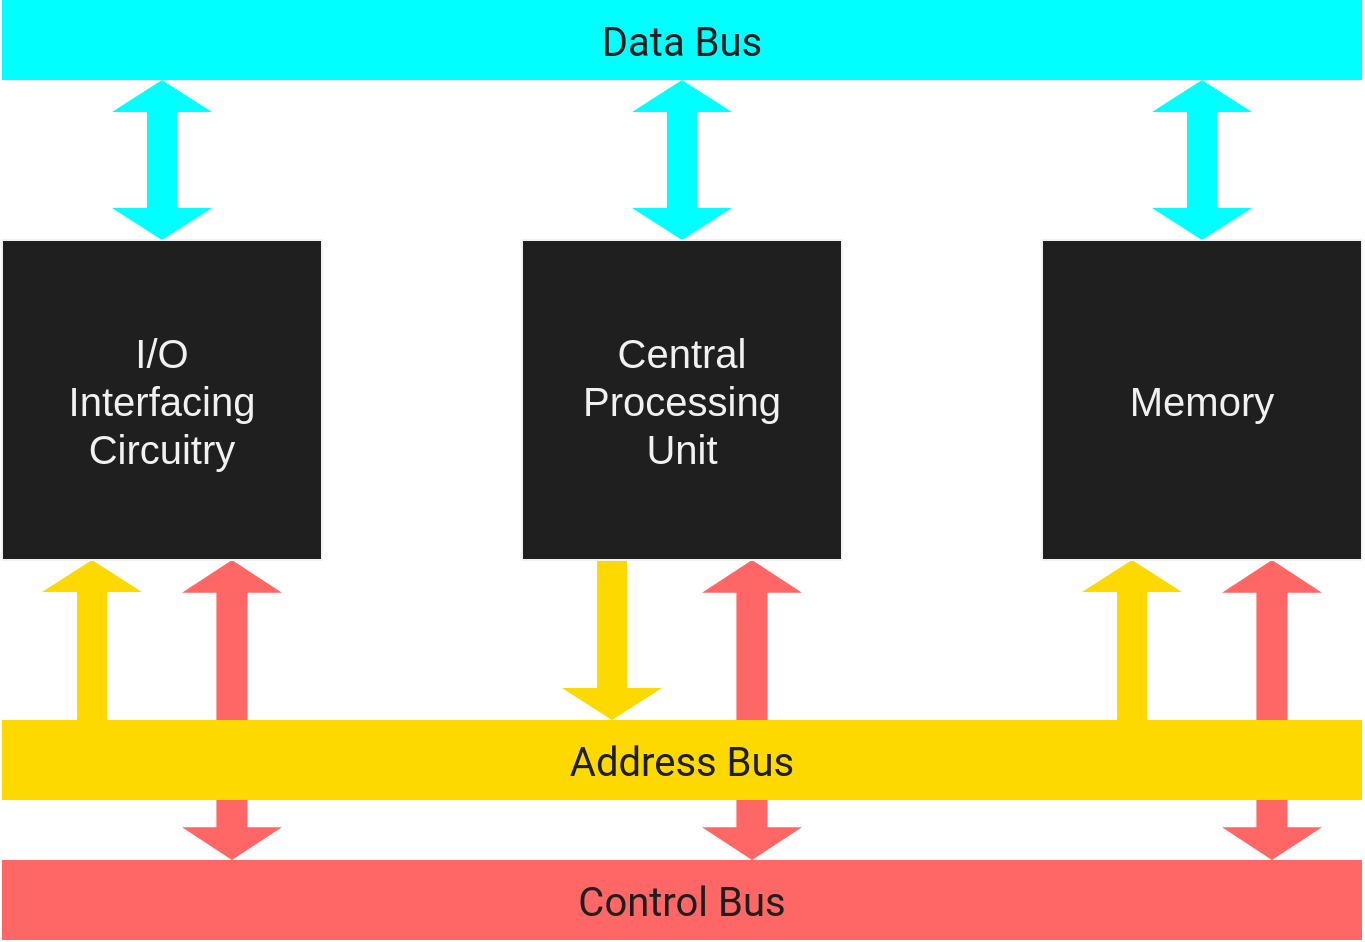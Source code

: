 <mxfile>
    <diagram id="iX1Cwdpi0uXskpeYJJWa" name="Page-1">
        <mxGraphModel dx="1953" dy="1422" grid="1" gridSize="10" guides="1" tooltips="1" connect="1" arrows="1" fold="1" page="1" pageScale="1" pageWidth="1169" pageHeight="827" math="0" shadow="0">
            <root>
                <mxCell id="0"/>
                <mxCell id="1" parent="0"/>
                <mxCell id="21" value="" style="shape=doubleArrow;direction=south;whiteSpace=wrap;html=1;fontSize=20;fontColor=#F1F1F1;strokeColor=none;fillColor=#FF6666;arrowWidth=0.312;arrowSize=0.109;" vertex="1" parent="1">
                    <mxGeometry x="855" y="458" width="50" height="150" as="geometry"/>
                </mxCell>
                <mxCell id="20" value="" style="shape=doubleArrow;direction=south;whiteSpace=wrap;html=1;fontSize=20;fontColor=#F1F1F1;strokeColor=none;fillColor=#FF6666;arrowWidth=0.312;arrowSize=0.109;" vertex="1" parent="1">
                    <mxGeometry x="335" y="458" width="50" height="150" as="geometry"/>
                </mxCell>
                <mxCell id="19" value="" style="shape=doubleArrow;direction=south;whiteSpace=wrap;html=1;fontSize=20;fontColor=#F1F1F1;strokeColor=none;fillColor=#FF6666;arrowWidth=0.312;arrowSize=0.109;" vertex="1" parent="1">
                    <mxGeometry x="595" y="458" width="50" height="150" as="geometry"/>
                </mxCell>
                <mxCell id="2" value="&lt;font face=&quot;Roboto&quot; data-font-src=&quot;https://fonts.googleapis.com/css?family=Roboto&quot; style=&quot;font-size: 20px&quot;&gt;Address&amp;nbsp;Bus&lt;/font&gt;" style="rounded=0;whiteSpace=wrap;html=1;strokeColor=none;fillColor=#fdd900;fontColor=#1F1F1F;" vertex="1" parent="1">
                    <mxGeometry x="245" y="538" width="680" height="40" as="geometry"/>
                </mxCell>
                <mxCell id="3" value="&lt;font face=&quot;Roboto&quot; data-font-src=&quot;https://fonts.googleapis.com/css?family=Roboto&quot; style=&quot;font-size: 20px&quot;&gt;Control Bus&lt;/font&gt;" style="rounded=0;whiteSpace=wrap;html=1;strokeColor=none;fillColor=#FF6666;fontColor=#1F1F1F;" vertex="1" parent="1">
                    <mxGeometry x="245" y="608" width="680" height="40" as="geometry"/>
                </mxCell>
                <mxCell id="4" value="&lt;font face=&quot;Roboto&quot; data-font-src=&quot;https://fonts.googleapis.com/css?family=Roboto&quot; style=&quot;font-size: 20px&quot;&gt;Data Bus&lt;/font&gt;" style="rounded=0;whiteSpace=wrap;html=1;strokeColor=none;fillColor=#00FFFF;fontColor=#1F1F1F;" vertex="1" parent="1">
                    <mxGeometry x="245" y="178" width="680" height="40" as="geometry"/>
                </mxCell>
                <mxCell id="9" value="" style="shape=doubleArrow;direction=south;whiteSpace=wrap;html=1;fontSize=20;fontColor=#F1F1F1;strokeColor=none;fillColor=#00FFFF;" vertex="1" parent="1">
                    <mxGeometry x="300" y="218" width="50" height="80" as="geometry"/>
                </mxCell>
                <mxCell id="10" value="" style="shape=doubleArrow;direction=south;whiteSpace=wrap;html=1;fontSize=20;fontColor=#F1F1F1;strokeColor=none;fillColor=#00FFFF;" vertex="1" parent="1">
                    <mxGeometry x="560" y="218" width="50" height="80" as="geometry"/>
                </mxCell>
                <mxCell id="11" value="" style="shape=doubleArrow;direction=south;whiteSpace=wrap;html=1;fontSize=20;fontColor=#F1F1F1;strokeColor=none;fillColor=#00FFFF;" vertex="1" parent="1">
                    <mxGeometry x="820" y="218" width="50" height="80" as="geometry"/>
                </mxCell>
                <mxCell id="14" value="" style="shape=singleArrow;direction=north;whiteSpace=wrap;html=1;fontSize=20;fontColor=#F1F1F1;strokeColor=none;fillColor=#FDD900;" vertex="1" parent="1">
                    <mxGeometry x="785" y="458" width="50" height="80" as="geometry"/>
                </mxCell>
                <mxCell id="16" value="" style="shape=singleArrow;direction=north;whiteSpace=wrap;html=1;fontSize=20;fontColor=#F1F1F1;strokeColor=none;fillColor=#FDD900;" vertex="1" parent="1">
                    <mxGeometry x="265" y="458" width="50" height="80" as="geometry"/>
                </mxCell>
                <mxCell id="17" value="" style="shape=singleArrow;direction=south;whiteSpace=wrap;html=1;fontSize=20;fontColor=#F1F1F1;strokeColor=none;fillColor=#FDD900;" vertex="1" parent="1">
                    <mxGeometry x="525" y="458" width="50" height="80" as="geometry"/>
                </mxCell>
                <mxCell id="7" value="Memory" style="rounded=0;whiteSpace=wrap;html=1;fontSize=20;fontColor=#F1F1F1;strokeColor=#F1F1F1;fillColor=#1F1F1F;" vertex="1" parent="1">
                    <mxGeometry x="765" y="298" width="160" height="160" as="geometry"/>
                </mxCell>
                <mxCell id="5" value="Central Processing&lt;br&gt;Unit" style="rounded=0;whiteSpace=wrap;html=1;fontSize=20;fontColor=#F1F1F1;strokeColor=#F1F1F1;fillColor=#1F1F1F;" vertex="1" parent="1">
                    <mxGeometry x="505" y="298" width="160" height="160" as="geometry"/>
                </mxCell>
                <mxCell id="6" value="I/O&lt;br&gt;Interfacing&lt;br&gt;Circuitry" style="rounded=0;whiteSpace=wrap;html=1;fontSize=20;fontColor=#F1F1F1;strokeColor=#F1F1F1;fillColor=#1F1F1F;" vertex="1" parent="1">
                    <mxGeometry x="245" y="298" width="160" height="160" as="geometry"/>
                </mxCell>
            </root>
        </mxGraphModel>
    </diagram>
</mxfile>
